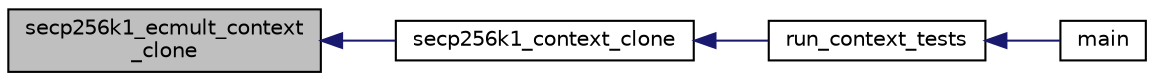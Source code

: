 digraph "secp256k1_ecmult_context_clone"
{
  edge [fontname="Helvetica",fontsize="10",labelfontname="Helvetica",labelfontsize="10"];
  node [fontname="Helvetica",fontsize="10",shape=record];
  rankdir="LR";
  Node113 [label="secp256k1_ecmult_context\l_clone",height=0.2,width=0.4,color="black", fillcolor="grey75", style="filled", fontcolor="black"];
  Node113 -> Node114 [dir="back",color="midnightblue",fontsize="10",style="solid",fontname="Helvetica"];
  Node114 [label="secp256k1_context_clone",height=0.2,width=0.4,color="black", fillcolor="white", style="filled",URL="$d1/d8c/secp256k1_8c.html#a6c00dac7dd6dc157d019e47d73882ab7",tooltip="Copies a secp256k1 context object. "];
  Node114 -> Node115 [dir="back",color="midnightblue",fontsize="10",style="solid",fontname="Helvetica"];
  Node115 [label="run_context_tests",height=0.2,width=0.4,color="black", fillcolor="white", style="filled",URL="$d5/d7f/tests_8c.html#a2f9713526b1e988694c6e2026a6fce69"];
  Node115 -> Node116 [dir="back",color="midnightblue",fontsize="10",style="solid",fontname="Helvetica"];
  Node116 [label="main",height=0.2,width=0.4,color="black", fillcolor="white", style="filled",URL="$d5/d7f/tests_8c.html#a3c04138a5bfe5d72780bb7e82a18e627"];
}
